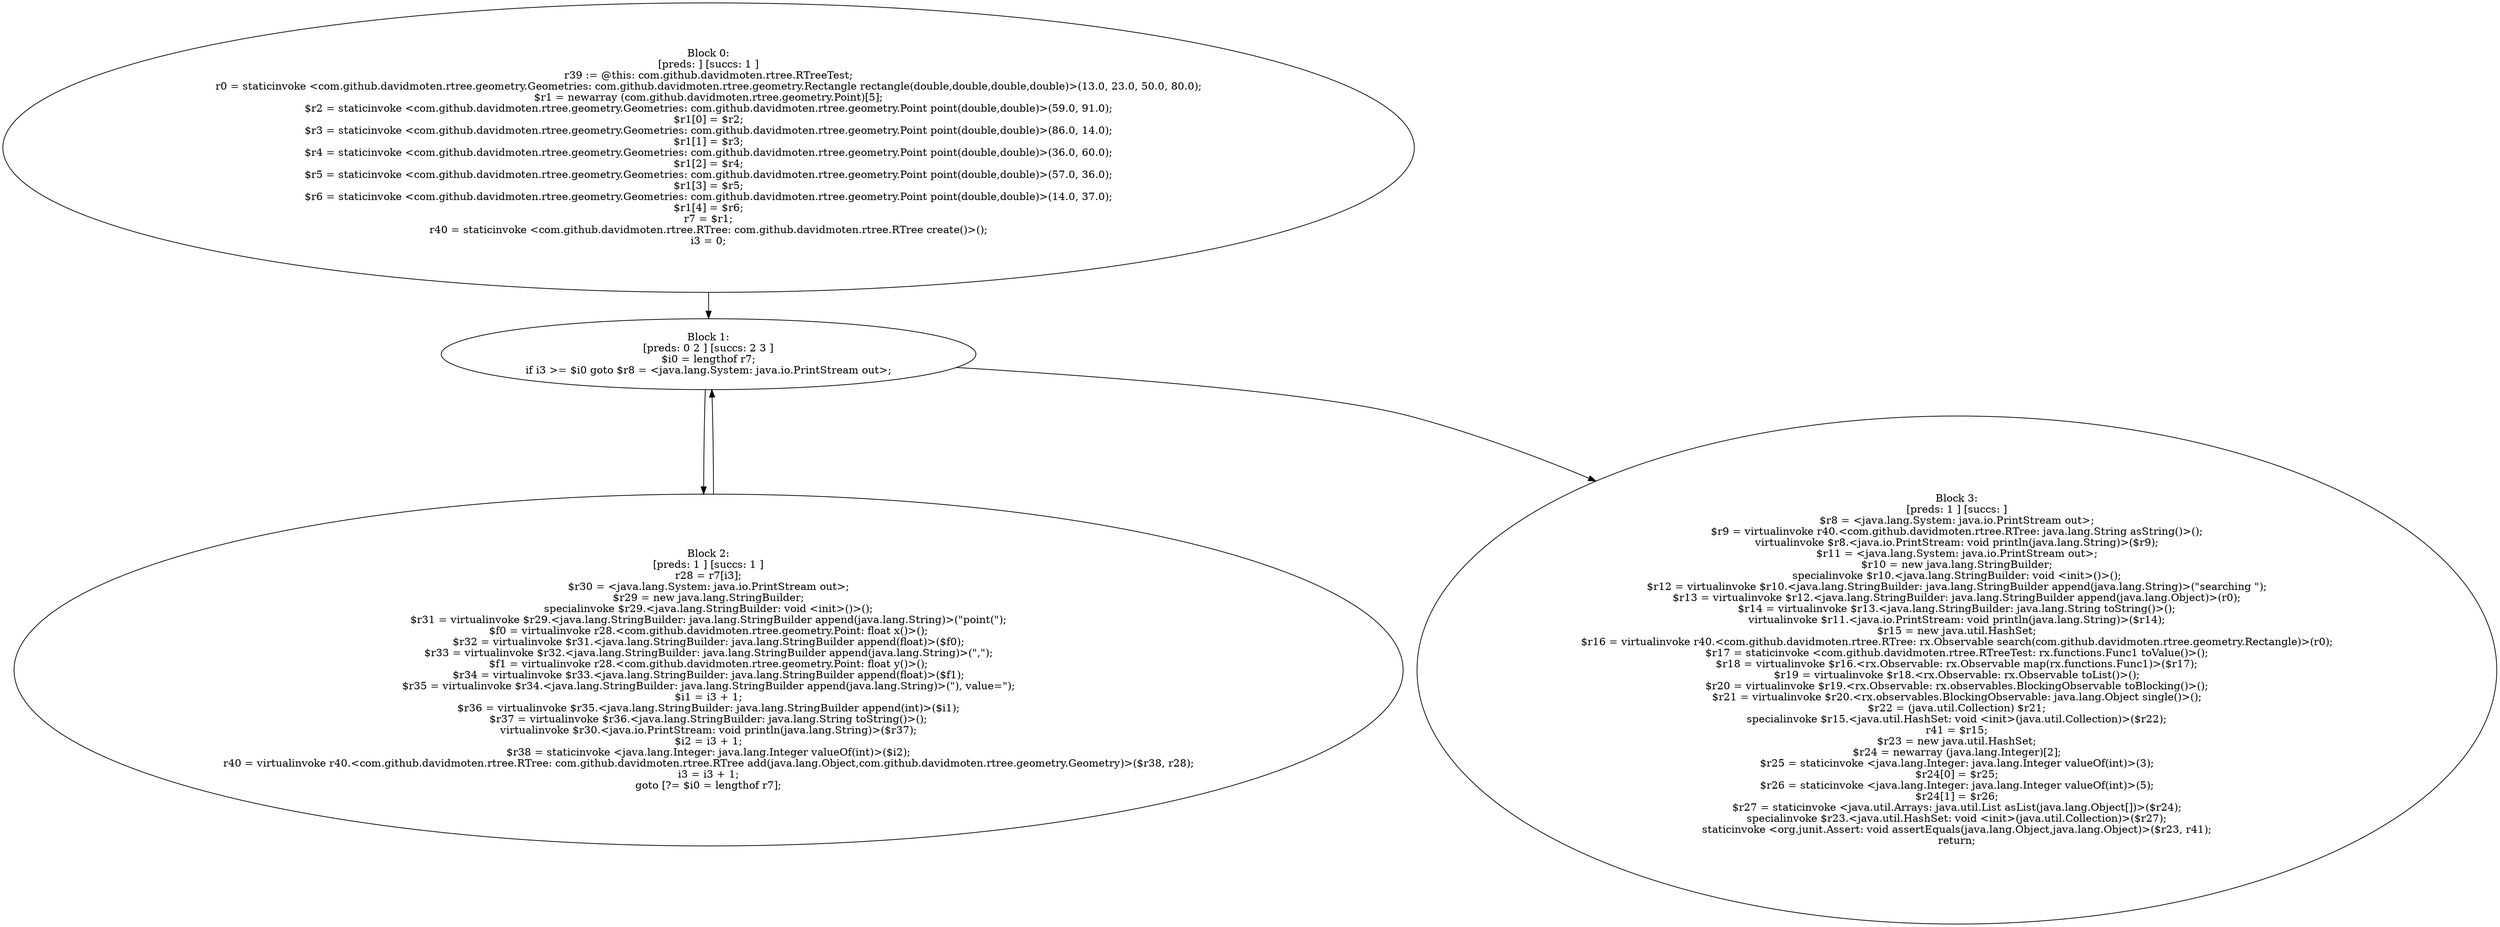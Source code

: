 digraph "unitGraph" {
    "Block 0:
[preds: ] [succs: 1 ]
r39 := @this: com.github.davidmoten.rtree.RTreeTest;
r0 = staticinvoke <com.github.davidmoten.rtree.geometry.Geometries: com.github.davidmoten.rtree.geometry.Rectangle rectangle(double,double,double,double)>(13.0, 23.0, 50.0, 80.0);
$r1 = newarray (com.github.davidmoten.rtree.geometry.Point)[5];
$r2 = staticinvoke <com.github.davidmoten.rtree.geometry.Geometries: com.github.davidmoten.rtree.geometry.Point point(double,double)>(59.0, 91.0);
$r1[0] = $r2;
$r3 = staticinvoke <com.github.davidmoten.rtree.geometry.Geometries: com.github.davidmoten.rtree.geometry.Point point(double,double)>(86.0, 14.0);
$r1[1] = $r3;
$r4 = staticinvoke <com.github.davidmoten.rtree.geometry.Geometries: com.github.davidmoten.rtree.geometry.Point point(double,double)>(36.0, 60.0);
$r1[2] = $r4;
$r5 = staticinvoke <com.github.davidmoten.rtree.geometry.Geometries: com.github.davidmoten.rtree.geometry.Point point(double,double)>(57.0, 36.0);
$r1[3] = $r5;
$r6 = staticinvoke <com.github.davidmoten.rtree.geometry.Geometries: com.github.davidmoten.rtree.geometry.Point point(double,double)>(14.0, 37.0);
$r1[4] = $r6;
r7 = $r1;
r40 = staticinvoke <com.github.davidmoten.rtree.RTree: com.github.davidmoten.rtree.RTree create()>();
i3 = 0;
"
    "Block 1:
[preds: 0 2 ] [succs: 2 3 ]
$i0 = lengthof r7;
if i3 >= $i0 goto $r8 = <java.lang.System: java.io.PrintStream out>;
"
    "Block 2:
[preds: 1 ] [succs: 1 ]
r28 = r7[i3];
$r30 = <java.lang.System: java.io.PrintStream out>;
$r29 = new java.lang.StringBuilder;
specialinvoke $r29.<java.lang.StringBuilder: void <init>()>();
$r31 = virtualinvoke $r29.<java.lang.StringBuilder: java.lang.StringBuilder append(java.lang.String)>(\"point(\");
$f0 = virtualinvoke r28.<com.github.davidmoten.rtree.geometry.Point: float x()>();
$r32 = virtualinvoke $r31.<java.lang.StringBuilder: java.lang.StringBuilder append(float)>($f0);
$r33 = virtualinvoke $r32.<java.lang.StringBuilder: java.lang.StringBuilder append(java.lang.String)>(\",\");
$f1 = virtualinvoke r28.<com.github.davidmoten.rtree.geometry.Point: float y()>();
$r34 = virtualinvoke $r33.<java.lang.StringBuilder: java.lang.StringBuilder append(float)>($f1);
$r35 = virtualinvoke $r34.<java.lang.StringBuilder: java.lang.StringBuilder append(java.lang.String)>(\"), value=\");
$i1 = i3 + 1;
$r36 = virtualinvoke $r35.<java.lang.StringBuilder: java.lang.StringBuilder append(int)>($i1);
$r37 = virtualinvoke $r36.<java.lang.StringBuilder: java.lang.String toString()>();
virtualinvoke $r30.<java.io.PrintStream: void println(java.lang.String)>($r37);
$i2 = i3 + 1;
$r38 = staticinvoke <java.lang.Integer: java.lang.Integer valueOf(int)>($i2);
r40 = virtualinvoke r40.<com.github.davidmoten.rtree.RTree: com.github.davidmoten.rtree.RTree add(java.lang.Object,com.github.davidmoten.rtree.geometry.Geometry)>($r38, r28);
i3 = i3 + 1;
goto [?= $i0 = lengthof r7];
"
    "Block 3:
[preds: 1 ] [succs: ]
$r8 = <java.lang.System: java.io.PrintStream out>;
$r9 = virtualinvoke r40.<com.github.davidmoten.rtree.RTree: java.lang.String asString()>();
virtualinvoke $r8.<java.io.PrintStream: void println(java.lang.String)>($r9);
$r11 = <java.lang.System: java.io.PrintStream out>;
$r10 = new java.lang.StringBuilder;
specialinvoke $r10.<java.lang.StringBuilder: void <init>()>();
$r12 = virtualinvoke $r10.<java.lang.StringBuilder: java.lang.StringBuilder append(java.lang.String)>(\"searching \");
$r13 = virtualinvoke $r12.<java.lang.StringBuilder: java.lang.StringBuilder append(java.lang.Object)>(r0);
$r14 = virtualinvoke $r13.<java.lang.StringBuilder: java.lang.String toString()>();
virtualinvoke $r11.<java.io.PrintStream: void println(java.lang.String)>($r14);
$r15 = new java.util.HashSet;
$r16 = virtualinvoke r40.<com.github.davidmoten.rtree.RTree: rx.Observable search(com.github.davidmoten.rtree.geometry.Rectangle)>(r0);
$r17 = staticinvoke <com.github.davidmoten.rtree.RTreeTest: rx.functions.Func1 toValue()>();
$r18 = virtualinvoke $r16.<rx.Observable: rx.Observable map(rx.functions.Func1)>($r17);
$r19 = virtualinvoke $r18.<rx.Observable: rx.Observable toList()>();
$r20 = virtualinvoke $r19.<rx.Observable: rx.observables.BlockingObservable toBlocking()>();
$r21 = virtualinvoke $r20.<rx.observables.BlockingObservable: java.lang.Object single()>();
$r22 = (java.util.Collection) $r21;
specialinvoke $r15.<java.util.HashSet: void <init>(java.util.Collection)>($r22);
r41 = $r15;
$r23 = new java.util.HashSet;
$r24 = newarray (java.lang.Integer)[2];
$r25 = staticinvoke <java.lang.Integer: java.lang.Integer valueOf(int)>(3);
$r24[0] = $r25;
$r26 = staticinvoke <java.lang.Integer: java.lang.Integer valueOf(int)>(5);
$r24[1] = $r26;
$r27 = staticinvoke <java.util.Arrays: java.util.List asList(java.lang.Object[])>($r24);
specialinvoke $r23.<java.util.HashSet: void <init>(java.util.Collection)>($r27);
staticinvoke <org.junit.Assert: void assertEquals(java.lang.Object,java.lang.Object)>($r23, r41);
return;
"
    "Block 0:
[preds: ] [succs: 1 ]
r39 := @this: com.github.davidmoten.rtree.RTreeTest;
r0 = staticinvoke <com.github.davidmoten.rtree.geometry.Geometries: com.github.davidmoten.rtree.geometry.Rectangle rectangle(double,double,double,double)>(13.0, 23.0, 50.0, 80.0);
$r1 = newarray (com.github.davidmoten.rtree.geometry.Point)[5];
$r2 = staticinvoke <com.github.davidmoten.rtree.geometry.Geometries: com.github.davidmoten.rtree.geometry.Point point(double,double)>(59.0, 91.0);
$r1[0] = $r2;
$r3 = staticinvoke <com.github.davidmoten.rtree.geometry.Geometries: com.github.davidmoten.rtree.geometry.Point point(double,double)>(86.0, 14.0);
$r1[1] = $r3;
$r4 = staticinvoke <com.github.davidmoten.rtree.geometry.Geometries: com.github.davidmoten.rtree.geometry.Point point(double,double)>(36.0, 60.0);
$r1[2] = $r4;
$r5 = staticinvoke <com.github.davidmoten.rtree.geometry.Geometries: com.github.davidmoten.rtree.geometry.Point point(double,double)>(57.0, 36.0);
$r1[3] = $r5;
$r6 = staticinvoke <com.github.davidmoten.rtree.geometry.Geometries: com.github.davidmoten.rtree.geometry.Point point(double,double)>(14.0, 37.0);
$r1[4] = $r6;
r7 = $r1;
r40 = staticinvoke <com.github.davidmoten.rtree.RTree: com.github.davidmoten.rtree.RTree create()>();
i3 = 0;
"->"Block 1:
[preds: 0 2 ] [succs: 2 3 ]
$i0 = lengthof r7;
if i3 >= $i0 goto $r8 = <java.lang.System: java.io.PrintStream out>;
";
    "Block 1:
[preds: 0 2 ] [succs: 2 3 ]
$i0 = lengthof r7;
if i3 >= $i0 goto $r8 = <java.lang.System: java.io.PrintStream out>;
"->"Block 2:
[preds: 1 ] [succs: 1 ]
r28 = r7[i3];
$r30 = <java.lang.System: java.io.PrintStream out>;
$r29 = new java.lang.StringBuilder;
specialinvoke $r29.<java.lang.StringBuilder: void <init>()>();
$r31 = virtualinvoke $r29.<java.lang.StringBuilder: java.lang.StringBuilder append(java.lang.String)>(\"point(\");
$f0 = virtualinvoke r28.<com.github.davidmoten.rtree.geometry.Point: float x()>();
$r32 = virtualinvoke $r31.<java.lang.StringBuilder: java.lang.StringBuilder append(float)>($f0);
$r33 = virtualinvoke $r32.<java.lang.StringBuilder: java.lang.StringBuilder append(java.lang.String)>(\",\");
$f1 = virtualinvoke r28.<com.github.davidmoten.rtree.geometry.Point: float y()>();
$r34 = virtualinvoke $r33.<java.lang.StringBuilder: java.lang.StringBuilder append(float)>($f1);
$r35 = virtualinvoke $r34.<java.lang.StringBuilder: java.lang.StringBuilder append(java.lang.String)>(\"), value=\");
$i1 = i3 + 1;
$r36 = virtualinvoke $r35.<java.lang.StringBuilder: java.lang.StringBuilder append(int)>($i1);
$r37 = virtualinvoke $r36.<java.lang.StringBuilder: java.lang.String toString()>();
virtualinvoke $r30.<java.io.PrintStream: void println(java.lang.String)>($r37);
$i2 = i3 + 1;
$r38 = staticinvoke <java.lang.Integer: java.lang.Integer valueOf(int)>($i2);
r40 = virtualinvoke r40.<com.github.davidmoten.rtree.RTree: com.github.davidmoten.rtree.RTree add(java.lang.Object,com.github.davidmoten.rtree.geometry.Geometry)>($r38, r28);
i3 = i3 + 1;
goto [?= $i0 = lengthof r7];
";
    "Block 1:
[preds: 0 2 ] [succs: 2 3 ]
$i0 = lengthof r7;
if i3 >= $i0 goto $r8 = <java.lang.System: java.io.PrintStream out>;
"->"Block 3:
[preds: 1 ] [succs: ]
$r8 = <java.lang.System: java.io.PrintStream out>;
$r9 = virtualinvoke r40.<com.github.davidmoten.rtree.RTree: java.lang.String asString()>();
virtualinvoke $r8.<java.io.PrintStream: void println(java.lang.String)>($r9);
$r11 = <java.lang.System: java.io.PrintStream out>;
$r10 = new java.lang.StringBuilder;
specialinvoke $r10.<java.lang.StringBuilder: void <init>()>();
$r12 = virtualinvoke $r10.<java.lang.StringBuilder: java.lang.StringBuilder append(java.lang.String)>(\"searching \");
$r13 = virtualinvoke $r12.<java.lang.StringBuilder: java.lang.StringBuilder append(java.lang.Object)>(r0);
$r14 = virtualinvoke $r13.<java.lang.StringBuilder: java.lang.String toString()>();
virtualinvoke $r11.<java.io.PrintStream: void println(java.lang.String)>($r14);
$r15 = new java.util.HashSet;
$r16 = virtualinvoke r40.<com.github.davidmoten.rtree.RTree: rx.Observable search(com.github.davidmoten.rtree.geometry.Rectangle)>(r0);
$r17 = staticinvoke <com.github.davidmoten.rtree.RTreeTest: rx.functions.Func1 toValue()>();
$r18 = virtualinvoke $r16.<rx.Observable: rx.Observable map(rx.functions.Func1)>($r17);
$r19 = virtualinvoke $r18.<rx.Observable: rx.Observable toList()>();
$r20 = virtualinvoke $r19.<rx.Observable: rx.observables.BlockingObservable toBlocking()>();
$r21 = virtualinvoke $r20.<rx.observables.BlockingObservable: java.lang.Object single()>();
$r22 = (java.util.Collection) $r21;
specialinvoke $r15.<java.util.HashSet: void <init>(java.util.Collection)>($r22);
r41 = $r15;
$r23 = new java.util.HashSet;
$r24 = newarray (java.lang.Integer)[2];
$r25 = staticinvoke <java.lang.Integer: java.lang.Integer valueOf(int)>(3);
$r24[0] = $r25;
$r26 = staticinvoke <java.lang.Integer: java.lang.Integer valueOf(int)>(5);
$r24[1] = $r26;
$r27 = staticinvoke <java.util.Arrays: java.util.List asList(java.lang.Object[])>($r24);
specialinvoke $r23.<java.util.HashSet: void <init>(java.util.Collection)>($r27);
staticinvoke <org.junit.Assert: void assertEquals(java.lang.Object,java.lang.Object)>($r23, r41);
return;
";
    "Block 2:
[preds: 1 ] [succs: 1 ]
r28 = r7[i3];
$r30 = <java.lang.System: java.io.PrintStream out>;
$r29 = new java.lang.StringBuilder;
specialinvoke $r29.<java.lang.StringBuilder: void <init>()>();
$r31 = virtualinvoke $r29.<java.lang.StringBuilder: java.lang.StringBuilder append(java.lang.String)>(\"point(\");
$f0 = virtualinvoke r28.<com.github.davidmoten.rtree.geometry.Point: float x()>();
$r32 = virtualinvoke $r31.<java.lang.StringBuilder: java.lang.StringBuilder append(float)>($f0);
$r33 = virtualinvoke $r32.<java.lang.StringBuilder: java.lang.StringBuilder append(java.lang.String)>(\",\");
$f1 = virtualinvoke r28.<com.github.davidmoten.rtree.geometry.Point: float y()>();
$r34 = virtualinvoke $r33.<java.lang.StringBuilder: java.lang.StringBuilder append(float)>($f1);
$r35 = virtualinvoke $r34.<java.lang.StringBuilder: java.lang.StringBuilder append(java.lang.String)>(\"), value=\");
$i1 = i3 + 1;
$r36 = virtualinvoke $r35.<java.lang.StringBuilder: java.lang.StringBuilder append(int)>($i1);
$r37 = virtualinvoke $r36.<java.lang.StringBuilder: java.lang.String toString()>();
virtualinvoke $r30.<java.io.PrintStream: void println(java.lang.String)>($r37);
$i2 = i3 + 1;
$r38 = staticinvoke <java.lang.Integer: java.lang.Integer valueOf(int)>($i2);
r40 = virtualinvoke r40.<com.github.davidmoten.rtree.RTree: com.github.davidmoten.rtree.RTree add(java.lang.Object,com.github.davidmoten.rtree.geometry.Geometry)>($r38, r28);
i3 = i3 + 1;
goto [?= $i0 = lengthof r7];
"->"Block 1:
[preds: 0 2 ] [succs: 2 3 ]
$i0 = lengthof r7;
if i3 >= $i0 goto $r8 = <java.lang.System: java.io.PrintStream out>;
";
}
